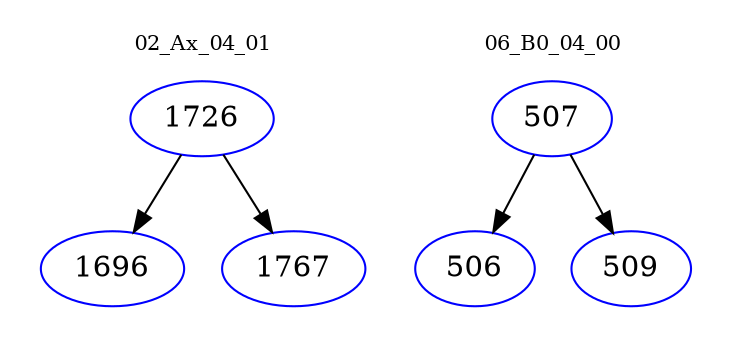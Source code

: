 digraph{
subgraph cluster_0 {
color = white
label = "02_Ax_04_01";
fontsize=10;
T0_1726 [label="1726", color="blue"]
T0_1726 -> T0_1696 [color="black"]
T0_1696 [label="1696", color="blue"]
T0_1726 -> T0_1767 [color="black"]
T0_1767 [label="1767", color="blue"]
}
subgraph cluster_1 {
color = white
label = "06_B0_04_00";
fontsize=10;
T1_507 [label="507", color="blue"]
T1_507 -> T1_506 [color="black"]
T1_506 [label="506", color="blue"]
T1_507 -> T1_509 [color="black"]
T1_509 [label="509", color="blue"]
}
}
